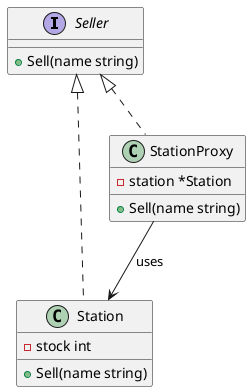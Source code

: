 @startuml ProxyPattern

interface Seller {
    + Sell(name string)
}

class Station {
    - stock int
    + Sell(name string)
}

class StationProxy {
    - station *Station
    + Sell(name string)
}

Seller <|.. Station
Seller <|.. StationProxy
StationProxy --> Station : uses

@enduml
